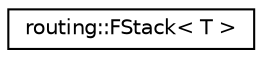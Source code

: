 digraph "Graphical Class Hierarchy"
{
 // LATEX_PDF_SIZE
  edge [fontname="Helvetica",fontsize="10",labelfontname="Helvetica",labelfontsize="10"];
  node [fontname="Helvetica",fontsize="10",shape=record];
  rankdir="LR";
  Node0 [label="routing::FStack\< T \>",height=0.2,width=0.4,color="black", fillcolor="white", style="filled",URL="$classrouting_1_1FStack.html",tooltip=" "];
}
